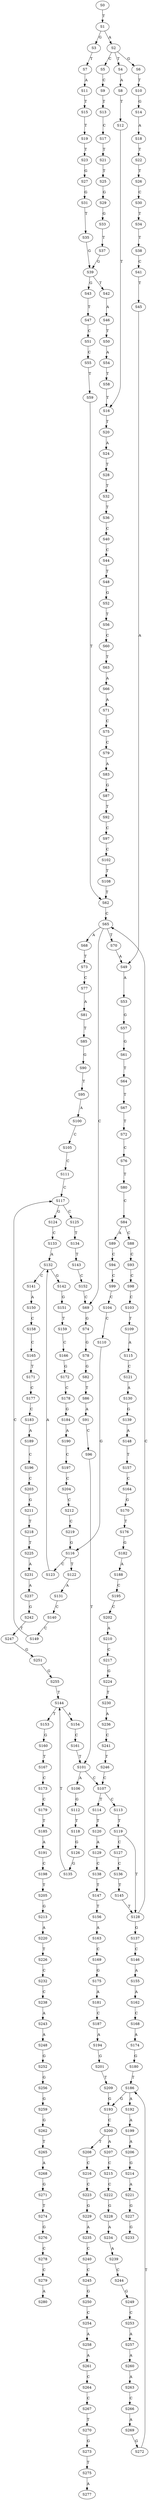 strict digraph  {
	S0 -> S1 [ label = T ];
	S1 -> S2 [ label = A ];
	S1 -> S3 [ label = G ];
	S2 -> S4 [ label = T ];
	S2 -> S5 [ label = C ];
	S2 -> S6 [ label = G ];
	S3 -> S7 [ label = T ];
	S4 -> S8 [ label = A ];
	S5 -> S9 [ label = C ];
	S6 -> S10 [ label = T ];
	S7 -> S11 [ label = A ];
	S8 -> S12 [ label = T ];
	S9 -> S13 [ label = T ];
	S10 -> S14 [ label = G ];
	S11 -> S15 [ label = T ];
	S12 -> S16 [ label = T ];
	S13 -> S17 [ label = C ];
	S14 -> S18 [ label = A ];
	S15 -> S19 [ label = T ];
	S16 -> S20 [ label = T ];
	S17 -> S21 [ label = T ];
	S18 -> S22 [ label = T ];
	S19 -> S23 [ label = T ];
	S20 -> S24 [ label = A ];
	S21 -> S25 [ label = T ];
	S22 -> S26 [ label = T ];
	S23 -> S27 [ label = G ];
	S24 -> S28 [ label = T ];
	S25 -> S29 [ label = G ];
	S26 -> S30 [ label = C ];
	S27 -> S31 [ label = G ];
	S28 -> S32 [ label = T ];
	S29 -> S33 [ label = G ];
	S30 -> S34 [ label = T ];
	S31 -> S35 [ label = T ];
	S32 -> S36 [ label = T ];
	S33 -> S37 [ label = T ];
	S34 -> S38 [ label = T ];
	S35 -> S39 [ label = G ];
	S36 -> S40 [ label = C ];
	S37 -> S39 [ label = G ];
	S38 -> S41 [ label = C ];
	S39 -> S42 [ label = T ];
	S39 -> S43 [ label = G ];
	S40 -> S44 [ label = C ];
	S41 -> S45 [ label = T ];
	S42 -> S46 [ label = A ];
	S43 -> S47 [ label = T ];
	S44 -> S48 [ label = T ];
	S45 -> S49 [ label = A ];
	S46 -> S50 [ label = T ];
	S47 -> S51 [ label = C ];
	S48 -> S52 [ label = G ];
	S49 -> S53 [ label = A ];
	S50 -> S54 [ label = A ];
	S51 -> S55 [ label = C ];
	S52 -> S56 [ label = T ];
	S53 -> S57 [ label = G ];
	S54 -> S58 [ label = T ];
	S55 -> S59 [ label = T ];
	S56 -> S60 [ label = C ];
	S57 -> S61 [ label = G ];
	S58 -> S16 [ label = T ];
	S59 -> S62 [ label = T ];
	S60 -> S63 [ label = T ];
	S61 -> S64 [ label = T ];
	S62 -> S65 [ label = C ];
	S63 -> S66 [ label = A ];
	S64 -> S67 [ label = T ];
	S65 -> S68 [ label = A ];
	S65 -> S69 [ label = C ];
	S65 -> S70 [ label = T ];
	S66 -> S71 [ label = A ];
	S67 -> S72 [ label = T ];
	S68 -> S73 [ label = T ];
	S69 -> S74 [ label = G ];
	S70 -> S49 [ label = A ];
	S71 -> S75 [ label = C ];
	S72 -> S76 [ label = C ];
	S73 -> S77 [ label = C ];
	S74 -> S78 [ label = G ];
	S75 -> S79 [ label = C ];
	S76 -> S80 [ label = T ];
	S77 -> S81 [ label = A ];
	S78 -> S82 [ label = G ];
	S79 -> S83 [ label = A ];
	S80 -> S84 [ label = C ];
	S81 -> S85 [ label = T ];
	S82 -> S86 [ label = T ];
	S83 -> S87 [ label = G ];
	S84 -> S88 [ label = C ];
	S84 -> S89 [ label = A ];
	S85 -> S90 [ label = G ];
	S86 -> S91 [ label = A ];
	S87 -> S92 [ label = T ];
	S88 -> S93 [ label = C ];
	S89 -> S94 [ label = C ];
	S90 -> S95 [ label = T ];
	S91 -> S96 [ label = C ];
	S92 -> S97 [ label = C ];
	S93 -> S98 [ label = C ];
	S94 -> S99 [ label = C ];
	S95 -> S100 [ label = A ];
	S96 -> S101 [ label = T ];
	S97 -> S102 [ label = C ];
	S98 -> S103 [ label = C ];
	S99 -> S104 [ label = C ];
	S100 -> S105 [ label = C ];
	S101 -> S106 [ label = A ];
	S101 -> S107 [ label = C ];
	S102 -> S108 [ label = T ];
	S103 -> S109 [ label = T ];
	S104 -> S110 [ label = C ];
	S105 -> S111 [ label = C ];
	S106 -> S112 [ label = G ];
	S107 -> S113 [ label = C ];
	S107 -> S114 [ label = T ];
	S108 -> S62 [ label = T ];
	S109 -> S115 [ label = A ];
	S110 -> S116 [ label = G ];
	S111 -> S117 [ label = C ];
	S112 -> S118 [ label = T ];
	S113 -> S119 [ label = T ];
	S114 -> S120 [ label = T ];
	S115 -> S121 [ label = C ];
	S116 -> S122 [ label = T ];
	S116 -> S123 [ label = C ];
	S117 -> S124 [ label = G ];
	S117 -> S125 [ label = C ];
	S118 -> S126 [ label = G ];
	S119 -> S127 [ label = C ];
	S119 -> S128 [ label = T ];
	S120 -> S129 [ label = A ];
	S121 -> S130 [ label = A ];
	S122 -> S131 [ label = A ];
	S123 -> S132 [ label = A ];
	S124 -> S133 [ label = C ];
	S125 -> S134 [ label = T ];
	S126 -> S135 [ label = G ];
	S127 -> S136 [ label = C ];
	S128 -> S137 [ label = G ];
	S128 -> S65 [ label = C ];
	S129 -> S138 [ label = C ];
	S130 -> S139 [ label = G ];
	S131 -> S140 [ label = C ];
	S132 -> S141 [ label = C ];
	S132 -> S142 [ label = G ];
	S133 -> S132 [ label = A ];
	S134 -> S143 [ label = T ];
	S135 -> S144 [ label = T ];
	S136 -> S145 [ label = T ];
	S137 -> S146 [ label = C ];
	S138 -> S147 [ label = T ];
	S139 -> S148 [ label = A ];
	S140 -> S149 [ label = C ];
	S141 -> S150 [ label = A ];
	S142 -> S151 [ label = G ];
	S143 -> S152 [ label = C ];
	S144 -> S153 [ label = T ];
	S144 -> S154 [ label = A ];
	S145 -> S128 [ label = T ];
	S146 -> S155 [ label = A ];
	S147 -> S156 [ label = T ];
	S148 -> S157 [ label = T ];
	S149 -> S117 [ label = C ];
	S150 -> S158 [ label = C ];
	S151 -> S159 [ label = T ];
	S152 -> S69 [ label = C ];
	S153 -> S160 [ label = G ];
	S154 -> S161 [ label = C ];
	S155 -> S162 [ label = A ];
	S156 -> S163 [ label = A ];
	S157 -> S164 [ label = C ];
	S158 -> S165 [ label = C ];
	S159 -> S166 [ label = C ];
	S160 -> S167 [ label = T ];
	S161 -> S101 [ label = T ];
	S162 -> S168 [ label = C ];
	S163 -> S169 [ label = C ];
	S164 -> S170 [ label = G ];
	S165 -> S171 [ label = T ];
	S166 -> S172 [ label = G ];
	S167 -> S173 [ label = C ];
	S168 -> S174 [ label = A ];
	S169 -> S175 [ label = G ];
	S170 -> S176 [ label = T ];
	S171 -> S177 [ label = C ];
	S172 -> S178 [ label = C ];
	S173 -> S179 [ label = C ];
	S174 -> S180 [ label = G ];
	S175 -> S181 [ label = A ];
	S176 -> S182 [ label = G ];
	S177 -> S183 [ label = C ];
	S178 -> S184 [ label = G ];
	S179 -> S185 [ label = T ];
	S180 -> S186 [ label = T ];
	S181 -> S187 [ label = C ];
	S182 -> S188 [ label = A ];
	S183 -> S189 [ label = A ];
	S184 -> S190 [ label = A ];
	S185 -> S191 [ label = A ];
	S186 -> S192 [ label = A ];
	S186 -> S193 [ label = G ];
	S187 -> S194 [ label = A ];
	S188 -> S195 [ label = C ];
	S189 -> S196 [ label = C ];
	S190 -> S197 [ label = C ];
	S191 -> S198 [ label = C ];
	S192 -> S199 [ label = A ];
	S193 -> S200 [ label = C ];
	S194 -> S201 [ label = G ];
	S195 -> S202 [ label = C ];
	S196 -> S203 [ label = C ];
	S197 -> S204 [ label = C ];
	S198 -> S205 [ label = T ];
	S199 -> S206 [ label = A ];
	S200 -> S207 [ label = A ];
	S200 -> S208 [ label = T ];
	S201 -> S209 [ label = T ];
	S202 -> S210 [ label = A ];
	S203 -> S211 [ label = G ];
	S204 -> S212 [ label = C ];
	S205 -> S213 [ label = G ];
	S206 -> S214 [ label = G ];
	S207 -> S215 [ label = C ];
	S208 -> S216 [ label = C ];
	S209 -> S193 [ label = G ];
	S210 -> S217 [ label = C ];
	S211 -> S218 [ label = T ];
	S212 -> S219 [ label = C ];
	S213 -> S220 [ label = A ];
	S214 -> S221 [ label = A ];
	S215 -> S222 [ label = C ];
	S216 -> S223 [ label = C ];
	S217 -> S224 [ label = G ];
	S218 -> S225 [ label = T ];
	S219 -> S116 [ label = G ];
	S220 -> S226 [ label = T ];
	S221 -> S227 [ label = G ];
	S222 -> S228 [ label = G ];
	S223 -> S229 [ label = G ];
	S224 -> S230 [ label = T ];
	S225 -> S231 [ label = A ];
	S226 -> S232 [ label = C ];
	S227 -> S233 [ label = G ];
	S228 -> S234 [ label = A ];
	S229 -> S235 [ label = A ];
	S230 -> S236 [ label = A ];
	S231 -> S237 [ label = A ];
	S232 -> S238 [ label = C ];
	S234 -> S239 [ label = A ];
	S235 -> S240 [ label = C ];
	S236 -> S241 [ label = C ];
	S237 -> S242 [ label = G ];
	S238 -> S243 [ label = A ];
	S239 -> S244 [ label = C ];
	S240 -> S245 [ label = C ];
	S241 -> S246 [ label = T ];
	S242 -> S247 [ label = T ];
	S243 -> S248 [ label = A ];
	S244 -> S249 [ label = G ];
	S245 -> S250 [ label = G ];
	S246 -> S107 [ label = C ];
	S247 -> S251 [ label = G ];
	S248 -> S252 [ label = G ];
	S249 -> S253 [ label = C ];
	S250 -> S254 [ label = C ];
	S251 -> S255 [ label = G ];
	S252 -> S256 [ label = G ];
	S253 -> S257 [ label = A ];
	S254 -> S258 [ label = A ];
	S255 -> S144 [ label = T ];
	S256 -> S259 [ label = G ];
	S257 -> S260 [ label = A ];
	S258 -> S261 [ label = A ];
	S259 -> S262 [ label = G ];
	S260 -> S263 [ label = A ];
	S261 -> S264 [ label = C ];
	S262 -> S265 [ label = T ];
	S263 -> S266 [ label = C ];
	S264 -> S267 [ label = C ];
	S265 -> S268 [ label = A ];
	S266 -> S269 [ label = A ];
	S267 -> S270 [ label = T ];
	S268 -> S271 [ label = G ];
	S269 -> S272 [ label = G ];
	S270 -> S273 [ label = G ];
	S271 -> S274 [ label = T ];
	S272 -> S186 [ label = T ];
	S273 -> S275 [ label = T ];
	S274 -> S276 [ label = G ];
	S275 -> S277 [ label = A ];
	S276 -> S278 [ label = C ];
	S278 -> S279 [ label = C ];
	S279 -> S280 [ label = A ];
}
